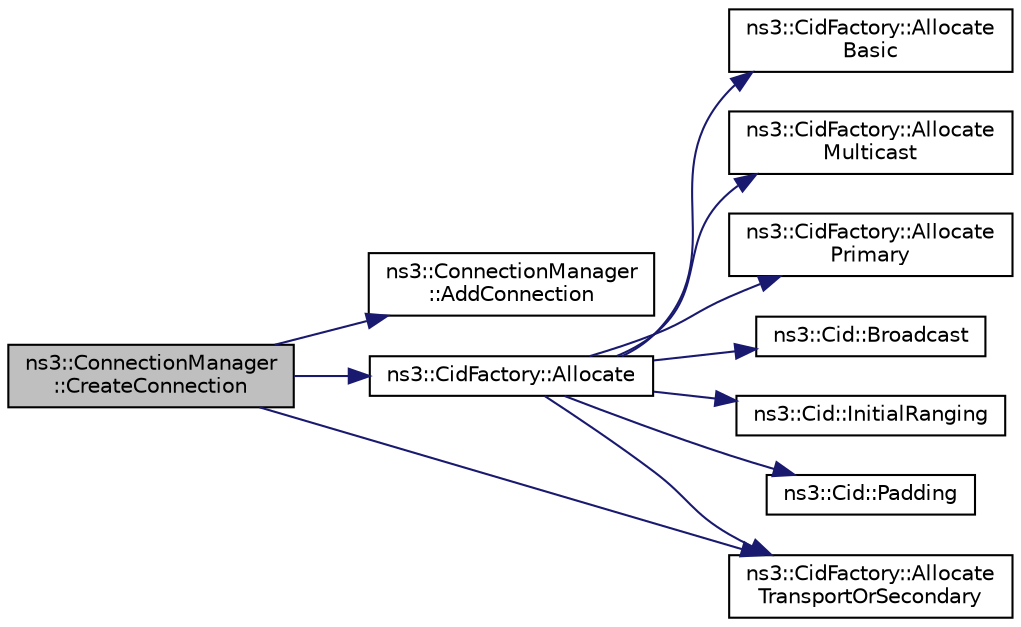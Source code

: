 digraph "ns3::ConnectionManager::CreateConnection"
{
 // LATEX_PDF_SIZE
  edge [fontname="Helvetica",fontsize="10",labelfontname="Helvetica",labelfontsize="10"];
  node [fontname="Helvetica",fontsize="10",shape=record];
  rankdir="LR";
  Node1 [label="ns3::ConnectionManager\l::CreateConnection",height=0.2,width=0.4,color="black", fillcolor="grey75", style="filled", fontcolor="black",tooltip="create a connection of type type"];
  Node1 -> Node2 [color="midnightblue",fontsize="10",style="solid",fontname="Helvetica"];
  Node2 [label="ns3::ConnectionManager\l::AddConnection",height=0.2,width=0.4,color="black", fillcolor="white", style="filled",URL="$classns3_1_1_connection_manager.html#ad629aae5afc5f487fad910bf3f396dde",tooltip="add a connection to the list of managed connections"];
  Node1 -> Node3 [color="midnightblue",fontsize="10",style="solid",fontname="Helvetica"];
  Node3 [label="ns3::CidFactory::Allocate",height=0.2,width=0.4,color="black", fillcolor="white", style="filled",URL="$classns3_1_1_cid_factory.html#a59d1440e0e9018066f91dce413db209c",tooltip="This function returns the next CID for the specified type."];
  Node3 -> Node4 [color="midnightblue",fontsize="10",style="solid",fontname="Helvetica"];
  Node4 [label="ns3::CidFactory::Allocate\lBasic",height=0.2,width=0.4,color="black", fillcolor="white", style="filled",URL="$classns3_1_1_cid_factory.html#aac9c1964a20ab7218f0be613a3bea9a0",tooltip="This function returns the next basic CID."];
  Node3 -> Node5 [color="midnightblue",fontsize="10",style="solid",fontname="Helvetica"];
  Node5 [label="ns3::CidFactory::Allocate\lMulticast",height=0.2,width=0.4,color="black", fillcolor="white", style="filled",URL="$classns3_1_1_cid_factory.html#aafc0b7e9d509b683c2fecfed8e799cdd",tooltip="This function returns the next Multicast CID."];
  Node3 -> Node6 [color="midnightblue",fontsize="10",style="solid",fontname="Helvetica"];
  Node6 [label="ns3::CidFactory::Allocate\lPrimary",height=0.2,width=0.4,color="black", fillcolor="white", style="filled",URL="$classns3_1_1_cid_factory.html#a97a554509278a2aea02cc57ad42e633d",tooltip="This function returns the next primary basic CID."];
  Node3 -> Node7 [color="midnightblue",fontsize="10",style="solid",fontname="Helvetica"];
  Node7 [label="ns3::CidFactory::Allocate\lTransportOrSecondary",height=0.2,width=0.4,color="black", fillcolor="white", style="filled",URL="$classns3_1_1_cid_factory.html#a8d78cf5c65467740cde02b94f70c4bab",tooltip="This function returns the next Transport (or Secondary) CID."];
  Node3 -> Node8 [color="midnightblue",fontsize="10",style="solid",fontname="Helvetica"];
  Node8 [label="ns3::Cid::Broadcast",height=0.2,width=0.4,color="black", fillcolor="white", style="filled",URL="$classns3_1_1_cid.html#ad0eba402a114ef864b4109a3b58c0aec",tooltip=" "];
  Node3 -> Node9 [color="midnightblue",fontsize="10",style="solid",fontname="Helvetica"];
  Node9 [label="ns3::Cid::InitialRanging",height=0.2,width=0.4,color="black", fillcolor="white", style="filled",URL="$classns3_1_1_cid.html#a5c204ab0df783c7594c764bae1611436",tooltip=" "];
  Node3 -> Node10 [color="midnightblue",fontsize="10",style="solid",fontname="Helvetica"];
  Node10 [label="ns3::Cid::Padding",height=0.2,width=0.4,color="black", fillcolor="white", style="filled",URL="$classns3_1_1_cid.html#ad04fb2b950d3de75e55111082a72419b",tooltip=" "];
  Node1 -> Node7 [color="midnightblue",fontsize="10",style="solid",fontname="Helvetica"];
}
